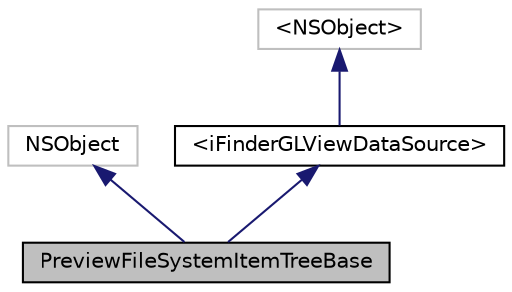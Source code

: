 digraph "PreviewFileSystemItemTreeBase"
{
  edge [fontname="Helvetica",fontsize="10",labelfontname="Helvetica",labelfontsize="10"];
  node [fontname="Helvetica",fontsize="10",shape=record];
  Node1 [label="PreviewFileSystemItemTreeBase",height=0.2,width=0.4,color="black", fillcolor="grey75", style="filled", fontcolor="black"];
  Node2 -> Node1 [dir="back",color="midnightblue",fontsize="10",style="solid",fontname="Helvetica"];
  Node2 [label="NSObject",height=0.2,width=0.4,color="grey75", fillcolor="white", style="filled"];
  Node3 -> Node1 [dir="back",color="midnightblue",fontsize="10",style="solid",fontname="Helvetica"];
  Node3 [label="\<iFinderGLViewDataSource\>",height=0.2,width=0.4,color="black", fillcolor="white", style="filled",URL="$protocoli_finder_g_l_view_data_source-p.html"];
  Node4 -> Node3 [dir="back",color="midnightblue",fontsize="10",style="solid",fontname="Helvetica"];
  Node4 [label="\<NSObject\>",height=0.2,width=0.4,color="grey75", fillcolor="white", style="filled"];
}
